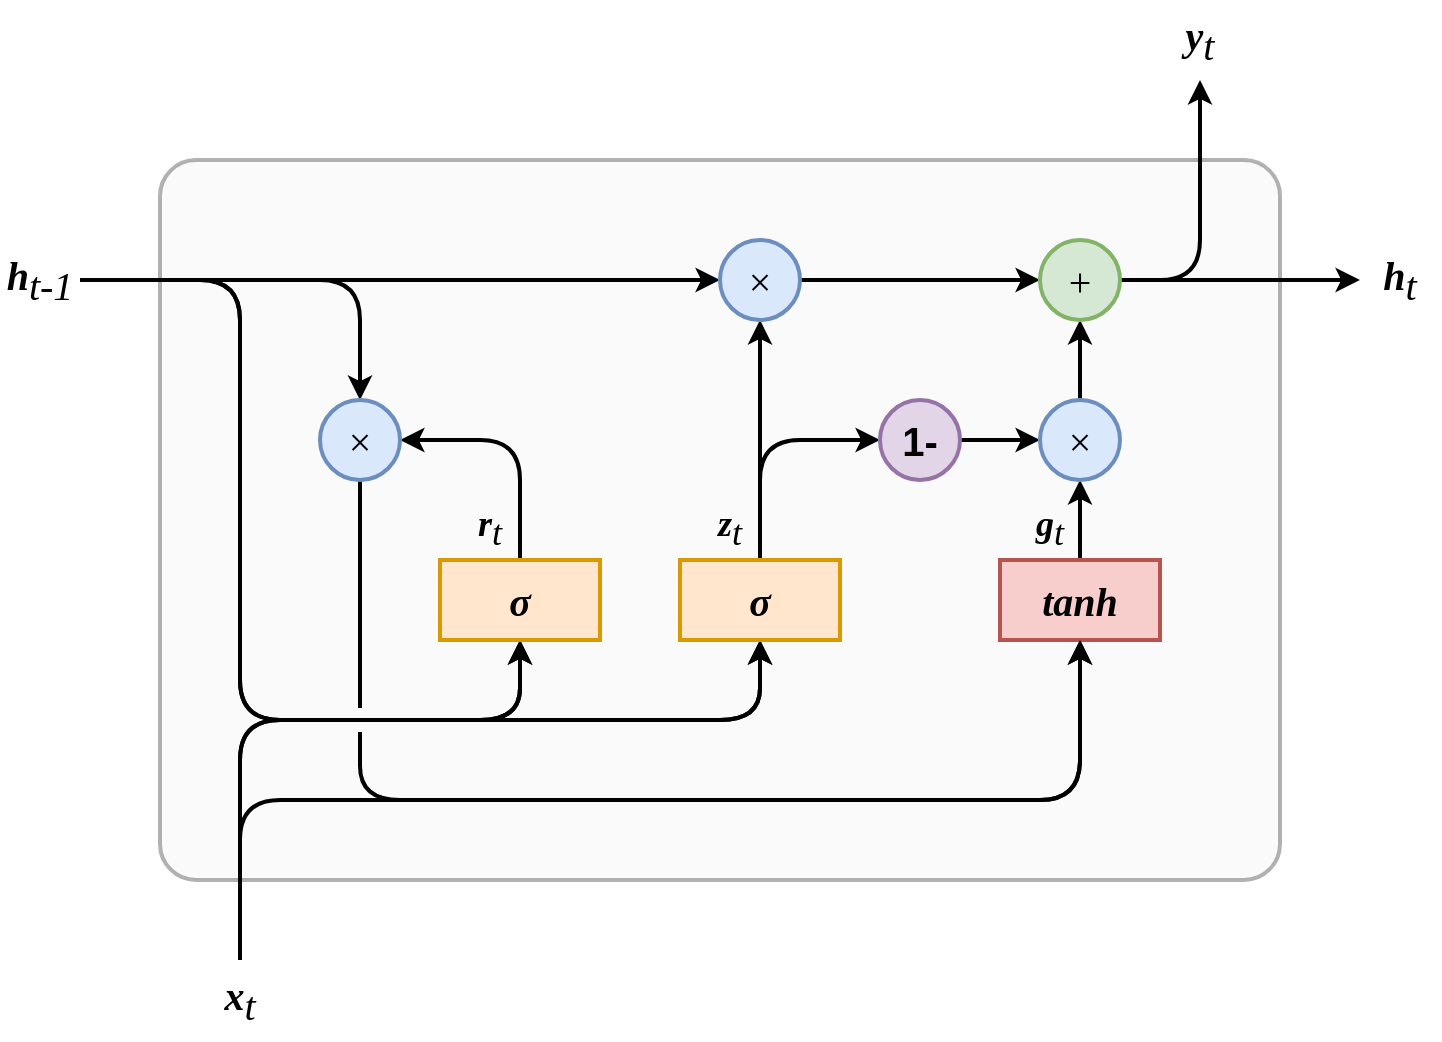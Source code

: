 <mxfile version="19.0.3" type="device"><diagram id="iycwLSMlp3Z28Fjqb3wk" name="第 1 页"><mxGraphModel dx="819" dy="605" grid="1" gridSize="10" guides="1" tooltips="1" connect="1" arrows="1" fold="1" page="1" pageScale="1" pageWidth="1200" pageHeight="1200" math="0" shadow="0"><root><mxCell id="0"/><mxCell id="1" parent="0"/><mxCell id="71" value="" style="rounded=1;whiteSpace=wrap;html=1;fontFamily=STIXGeneral;fontSize=12;strokeWidth=2;verticalAlign=middle;opacity=50;arcSize=5;fontStyle=2;fillColor=#f5f5f5;fontColor=#333333;strokeColor=#666666;" parent="1" vertex="1"><mxGeometry x="200" y="160" width="560" height="360" as="geometry"/></mxCell><mxCell id="58" value="&lt;b&gt;h&lt;/b&gt;&lt;sub style=&quot;font-size: 20px;&quot;&gt;t&lt;/sub&gt;" style="text;html=1;strokeColor=none;fillColor=none;align=center;verticalAlign=middle;whiteSpace=wrap;rounded=0;fontFamily=STIXGeneral;fontSize=20;fontStyle=2" parent="1" vertex="1"><mxGeometry x="800" y="200" width="40" height="40" as="geometry"/></mxCell><mxCell id="60" value="&lt;b&gt;y&lt;/b&gt;&lt;sub style=&quot;font-size: 20px;&quot;&gt;t&lt;/sub&gt;" style="text;html=1;strokeColor=none;fillColor=none;align=center;verticalAlign=middle;whiteSpace=wrap;rounded=0;fontFamily=STIXGeneral;fontSize=20;fontStyle=2" parent="1" vertex="1"><mxGeometry x="700" y="80" width="40" height="40" as="geometry"/></mxCell><mxCell id="nezwYRpgI62h6c-RkbfU-71" style="edgeStyle=orthogonalEdgeStyle;rounded=1;orthogonalLoop=1;jettySize=auto;html=1;exitX=1;exitY=0.5;exitDx=0;exitDy=0;entryX=0;entryY=0.5;entryDx=0;entryDy=0;strokeWidth=2;arcSize=40;" parent="1" source="GB48DjWPYhgpwPjTK7Qo-71" target="GB48DjWPYhgpwPjTK7Qo-112" edge="1"><mxGeometry relative="1" as="geometry"/></mxCell><mxCell id="nezwYRpgI62h6c-RkbfU-75" style="edgeStyle=orthogonalEdgeStyle;rounded=1;orthogonalLoop=1;jettySize=auto;html=1;exitX=1;exitY=0.5;exitDx=0;exitDy=0;entryX=0.5;entryY=1;entryDx=0;entryDy=0;strokeWidth=2;arcSize=40;" parent="1" source="GB48DjWPYhgpwPjTK7Qo-71" target="GB48DjWPYhgpwPjTK7Qo-74" edge="1"><mxGeometry relative="1" as="geometry"><Array as="points"><mxPoint x="240" y="220"/><mxPoint x="240" y="440"/><mxPoint x="380" y="440"/></Array></mxGeometry></mxCell><mxCell id="nezwYRpgI62h6c-RkbfU-76" style="edgeStyle=orthogonalEdgeStyle;rounded=1;orthogonalLoop=1;jettySize=auto;html=1;exitX=1;exitY=0.5;exitDx=0;exitDy=0;entryX=0.5;entryY=1;entryDx=0;entryDy=0;strokeWidth=2;startSize=6;arcSize=40;" parent="1" source="GB48DjWPYhgpwPjTK7Qo-71" target="GB48DjWPYhgpwPjTK7Qo-73" edge="1"><mxGeometry relative="1" as="geometry"><Array as="points"><mxPoint x="240" y="220"/><mxPoint x="240" y="440"/><mxPoint x="500" y="440"/></Array></mxGeometry></mxCell><mxCell id="nezwYRpgI62h6c-RkbfU-77" style="edgeStyle=orthogonalEdgeStyle;rounded=1;orthogonalLoop=1;jettySize=auto;html=1;exitX=1;exitY=0.5;exitDx=0;exitDy=0;entryX=0.5;entryY=0;entryDx=0;entryDy=0;strokeWidth=2;arcSize=40;" parent="1" source="GB48DjWPYhgpwPjTK7Qo-71" target="GB48DjWPYhgpwPjTK7Qo-110" edge="1"><mxGeometry relative="1" as="geometry"/></mxCell><mxCell id="GB48DjWPYhgpwPjTK7Qo-71" value="&lt;b&gt;h&lt;/b&gt;&lt;sub style=&quot;font-size: 20px;&quot;&gt;t-1&lt;/sub&gt;" style="text;html=1;strokeColor=none;fillColor=none;align=center;verticalAlign=middle;whiteSpace=wrap;rounded=0;fontFamily=STIXGeneral;fontSize=20;fontStyle=2" parent="1" vertex="1"><mxGeometry x="120" y="200" width="40" height="40" as="geometry"/></mxCell><mxCell id="nezwYRpgI62h6c-RkbfU-80" style="edgeStyle=orthogonalEdgeStyle;rounded=1;orthogonalLoop=1;jettySize=auto;html=1;exitX=0.5;exitY=0;exitDx=0;exitDy=0;entryX=0.5;entryY=1;entryDx=0;entryDy=0;strokeWidth=2;arcSize=40;" parent="1" source="GB48DjWPYhgpwPjTK7Qo-72" target="GB48DjWPYhgpwPjTK7Qo-76" edge="1"><mxGeometry relative="1" as="geometry"><Array as="points"><mxPoint x="240" y="480"/><mxPoint x="660" y="480"/></Array></mxGeometry></mxCell><mxCell id="nezwYRpgI62h6c-RkbfU-81" style="edgeStyle=orthogonalEdgeStyle;rounded=1;orthogonalLoop=1;jettySize=auto;html=1;exitX=0.5;exitY=0;exitDx=0;exitDy=0;entryX=0.5;entryY=1;entryDx=0;entryDy=0;strokeWidth=2;arcSize=40;" parent="1" source="GB48DjWPYhgpwPjTK7Qo-72" target="GB48DjWPYhgpwPjTK7Qo-74" edge="1"><mxGeometry relative="1" as="geometry"><Array as="points"><mxPoint x="240" y="440"/><mxPoint x="380" y="440"/></Array></mxGeometry></mxCell><mxCell id="nezwYRpgI62h6c-RkbfU-82" style="edgeStyle=orthogonalEdgeStyle;rounded=1;orthogonalLoop=1;jettySize=auto;html=1;exitX=0.5;exitY=0;exitDx=0;exitDy=0;entryX=0.5;entryY=1;entryDx=0;entryDy=0;strokeWidth=2;arcSize=40;" parent="1" source="GB48DjWPYhgpwPjTK7Qo-72" target="GB48DjWPYhgpwPjTK7Qo-73" edge="1"><mxGeometry relative="1" as="geometry"><Array as="points"><mxPoint x="240" y="440"/><mxPoint x="500" y="440"/></Array></mxGeometry></mxCell><mxCell id="GB48DjWPYhgpwPjTK7Qo-72" value="&lt;b&gt;x&lt;/b&gt;&lt;sub style=&quot;font-size: 20px;&quot;&gt;t&lt;/sub&gt;" style="text;html=1;strokeColor=none;fillColor=none;align=center;verticalAlign=middle;whiteSpace=wrap;rounded=0;fontFamily=STIXGeneral;fontSize=20;fontStyle=2" parent="1" vertex="1"><mxGeometry x="220" y="560" width="40" height="40" as="geometry"/></mxCell><mxCell id="vwwuWTvMRBnOaX2CDHCg-71" style="edgeStyle=orthogonalEdgeStyle;rounded=0;orthogonalLoop=1;jettySize=auto;html=1;exitX=0.5;exitY=0;exitDx=0;exitDy=0;entryX=0.5;entryY=1;entryDx=0;entryDy=0;strokeWidth=2;" parent="1" source="GB48DjWPYhgpwPjTK7Qo-73" target="GB48DjWPYhgpwPjTK7Qo-112" edge="1"><mxGeometry relative="1" as="geometry"/></mxCell><mxCell id="vwwuWTvMRBnOaX2CDHCg-72" style="edgeStyle=orthogonalEdgeStyle;rounded=1;orthogonalLoop=1;jettySize=auto;html=1;exitX=0.5;exitY=0;exitDx=0;exitDy=0;entryX=0;entryY=0.5;entryDx=0;entryDy=0;strokeWidth=2;arcSize=40;" parent="1" source="GB48DjWPYhgpwPjTK7Qo-73" target="GB48DjWPYhgpwPjTK7Qo-79" edge="1"><mxGeometry relative="1" as="geometry"/></mxCell><mxCell id="GB48DjWPYhgpwPjTK7Qo-73" value="σ" style="rounded=0;whiteSpace=wrap;html=1;fontSize=20;strokeWidth=2;fontFamily=STIXGeneral;fontStyle=3;fillColor=#ffe6cc;strokeColor=#d79b00;" parent="1" vertex="1"><mxGeometry x="460" y="360" width="80" height="40" as="geometry"/></mxCell><mxCell id="nezwYRpgI62h6c-RkbfU-78" style="edgeStyle=orthogonalEdgeStyle;rounded=1;orthogonalLoop=1;jettySize=auto;html=1;exitX=0.5;exitY=0;exitDx=0;exitDy=0;entryX=1;entryY=0.5;entryDx=0;entryDy=0;strokeWidth=2;arcSize=40;" parent="1" source="GB48DjWPYhgpwPjTK7Qo-74" target="GB48DjWPYhgpwPjTK7Qo-110" edge="1"><mxGeometry relative="1" as="geometry"/></mxCell><mxCell id="GB48DjWPYhgpwPjTK7Qo-74" value="σ" style="rounded=0;whiteSpace=wrap;html=1;fontSize=20;strokeWidth=2;fontFamily=STIXGeneral;fontStyle=3;fillColor=#ffe6cc;strokeColor=#d79b00;sketch=0;glass=0;shadow=0;" parent="1" vertex="1"><mxGeometry x="340" y="360" width="80" height="40" as="geometry"/></mxCell><mxCell id="nezwYRpgI62h6c-RkbfU-88" style="edgeStyle=orthogonalEdgeStyle;rounded=1;jumpStyle=arc;jumpSize=10;orthogonalLoop=1;jettySize=auto;html=1;exitX=0.5;exitY=0;exitDx=0;exitDy=0;entryX=0.5;entryY=1;entryDx=0;entryDy=0;strokeWidth=2;arcSize=40;" parent="1" source="GB48DjWPYhgpwPjTK7Qo-76" target="GB48DjWPYhgpwPjTK7Qo-111" edge="1"><mxGeometry relative="1" as="geometry"/></mxCell><mxCell id="GB48DjWPYhgpwPjTK7Qo-76" value="tanh" style="rounded=0;whiteSpace=wrap;html=1;fontSize=20;strokeWidth=2;fontFamily=STIXGeneral;fontStyle=3;fillColor=#f8cecc;strokeColor=#b85450;" parent="1" vertex="1"><mxGeometry x="620" y="360" width="80" height="40" as="geometry"/></mxCell><mxCell id="nezwYRpgI62h6c-RkbfU-85" style="edgeStyle=orthogonalEdgeStyle;rounded=1;orthogonalLoop=1;jettySize=auto;html=1;exitX=1;exitY=0.5;exitDx=0;exitDy=0;entryX=0;entryY=0.5;entryDx=0;entryDy=0;strokeWidth=2;arcSize=40;" parent="1" source="GB48DjWPYhgpwPjTK7Qo-79" target="GB48DjWPYhgpwPjTK7Qo-111" edge="1"><mxGeometry relative="1" as="geometry"/></mxCell><mxCell id="GB48DjWPYhgpwPjTK7Qo-79" value="1-" style="ellipse;whiteSpace=wrap;html=1;aspect=fixed;strokeWidth=2;fillColor=#e1d5e7;strokeColor=#9673a6;fontFamily=Helvetica;fontSize=20;fontStyle=1" parent="1" vertex="1"><mxGeometry x="560" y="280" width="40" height="40" as="geometry"/></mxCell><mxCell id="GB48DjWPYhgpwPjTK7Qo-107" value="&lt;b&gt;z&lt;/b&gt;&lt;sub style=&quot;font-size: 18px;&quot;&gt;t&lt;/sub&gt;" style="text;html=1;strokeColor=none;fillColor=none;align=center;verticalAlign=middle;whiteSpace=wrap;rounded=0;fontFamily=STIXGeneral;fontSize=18;fontStyle=2" parent="1" vertex="1"><mxGeometry x="470" y="330" width="30" height="30" as="geometry"/></mxCell><mxCell id="GB48DjWPYhgpwPjTK7Qo-108" value="&lt;b&gt;r&lt;/b&gt;&lt;sub style=&quot;font-size: 18px;&quot;&gt;t&lt;/sub&gt;" style="text;html=1;strokeColor=none;fillColor=none;align=center;verticalAlign=middle;whiteSpace=wrap;rounded=0;fontFamily=STIXGeneral;fontSize=18;fontStyle=2" parent="1" vertex="1"><mxGeometry x="350" y="330" width="30" height="30" as="geometry"/></mxCell><mxCell id="GB48DjWPYhgpwPjTK7Qo-109" value="&lt;b&gt;g&lt;/b&gt;&lt;sub style=&quot;font-size: 18px;&quot;&gt;t&lt;/sub&gt;" style="text;html=1;strokeColor=none;fillColor=none;align=center;verticalAlign=middle;whiteSpace=wrap;rounded=0;fontFamily=STIXGeneral;fontSize=18;fontStyle=2" parent="1" vertex="1"><mxGeometry x="630" y="330" width="30" height="30" as="geometry"/></mxCell><mxCell id="nezwYRpgI62h6c-RkbfU-79" style="edgeStyle=orthogonalEdgeStyle;rounded=1;orthogonalLoop=1;jettySize=auto;html=1;exitX=0.5;exitY=1;exitDx=0;exitDy=0;entryX=0.5;entryY=1;entryDx=0;entryDy=0;strokeWidth=2;jumpStyle=gap;jumpSize=10;arcSize=40;" parent="1" source="GB48DjWPYhgpwPjTK7Qo-110" target="GB48DjWPYhgpwPjTK7Qo-76" edge="1"><mxGeometry relative="1" as="geometry"><Array as="points"><mxPoint x="300" y="480"/><mxPoint x="660" y="480"/></Array></mxGeometry></mxCell><mxCell id="GB48DjWPYhgpwPjTK7Qo-110" value="×" style="ellipse;whiteSpace=wrap;html=1;aspect=fixed;fontFamily=STIXGeneral;fontSize=20;strokeWidth=2;fillColor=#dae8fc;strokeColor=#6c8ebf;" parent="1" vertex="1"><mxGeometry x="280" y="280" width="40" height="40" as="geometry"/></mxCell><mxCell id="nezwYRpgI62h6c-RkbfU-87" style="edgeStyle=orthogonalEdgeStyle;rounded=1;orthogonalLoop=1;jettySize=auto;html=1;exitX=0.5;exitY=0;exitDx=0;exitDy=0;entryX=0.5;entryY=1;entryDx=0;entryDy=0;strokeWidth=2;arcSize=40;" parent="1" source="GB48DjWPYhgpwPjTK7Qo-111" target="GB48DjWPYhgpwPjTK7Qo-113" edge="1"><mxGeometry relative="1" as="geometry"/></mxCell><mxCell id="GB48DjWPYhgpwPjTK7Qo-111" value="×" style="ellipse;whiteSpace=wrap;html=1;aspect=fixed;fontFamily=STIXGeneral;fontSize=20;strokeWidth=2;fillColor=#dae8fc;strokeColor=#6c8ebf;" parent="1" vertex="1"><mxGeometry x="640" y="280" width="40" height="40" as="geometry"/></mxCell><mxCell id="nezwYRpgI62h6c-RkbfU-72" style="edgeStyle=orthogonalEdgeStyle;rounded=1;orthogonalLoop=1;jettySize=auto;html=1;exitX=1;exitY=0.5;exitDx=0;exitDy=0;entryX=0;entryY=0.5;entryDx=0;entryDy=0;strokeWidth=2;arcSize=40;" parent="1" source="GB48DjWPYhgpwPjTK7Qo-112" target="GB48DjWPYhgpwPjTK7Qo-113" edge="1"><mxGeometry relative="1" as="geometry"/></mxCell><mxCell id="GB48DjWPYhgpwPjTK7Qo-112" value="×" style="ellipse;whiteSpace=wrap;html=1;aspect=fixed;fontFamily=STIXGeneral;fontSize=20;strokeWidth=2;fillColor=#dae8fc;strokeColor=#6c8ebf;" parent="1" vertex="1"><mxGeometry x="480" y="200" width="40" height="40" as="geometry"/></mxCell><mxCell id="nezwYRpgI62h6c-RkbfU-74" style="edgeStyle=orthogonalEdgeStyle;rounded=1;orthogonalLoop=1;jettySize=auto;html=1;exitX=1;exitY=0.5;exitDx=0;exitDy=0;entryX=0;entryY=0.5;entryDx=0;entryDy=0;strokeWidth=2;arcSize=40;" parent="1" source="GB48DjWPYhgpwPjTK7Qo-113" target="58" edge="1"><mxGeometry relative="1" as="geometry"/></mxCell><mxCell id="UzIj0tRwyDii-6aYb0bh-71" style="edgeStyle=orthogonalEdgeStyle;rounded=1;orthogonalLoop=1;jettySize=auto;html=1;exitX=1;exitY=0.5;exitDx=0;exitDy=0;entryX=0.5;entryY=1;entryDx=0;entryDy=0;strokeWidth=2;arcSize=40;" edge="1" parent="1" source="GB48DjWPYhgpwPjTK7Qo-113" target="60"><mxGeometry relative="1" as="geometry"><Array as="points"><mxPoint x="720" y="220"/></Array></mxGeometry></mxCell><mxCell id="GB48DjWPYhgpwPjTK7Qo-113" value="+" style="ellipse;whiteSpace=wrap;html=1;aspect=fixed;fontFamily=STIXGeneral;fontSize=20;strokeWidth=2;fillColor=#d5e8d4;strokeColor=#82b366;" parent="1" vertex="1"><mxGeometry x="640" y="200" width="40" height="40" as="geometry"/></mxCell></root></mxGraphModel></diagram></mxfile>